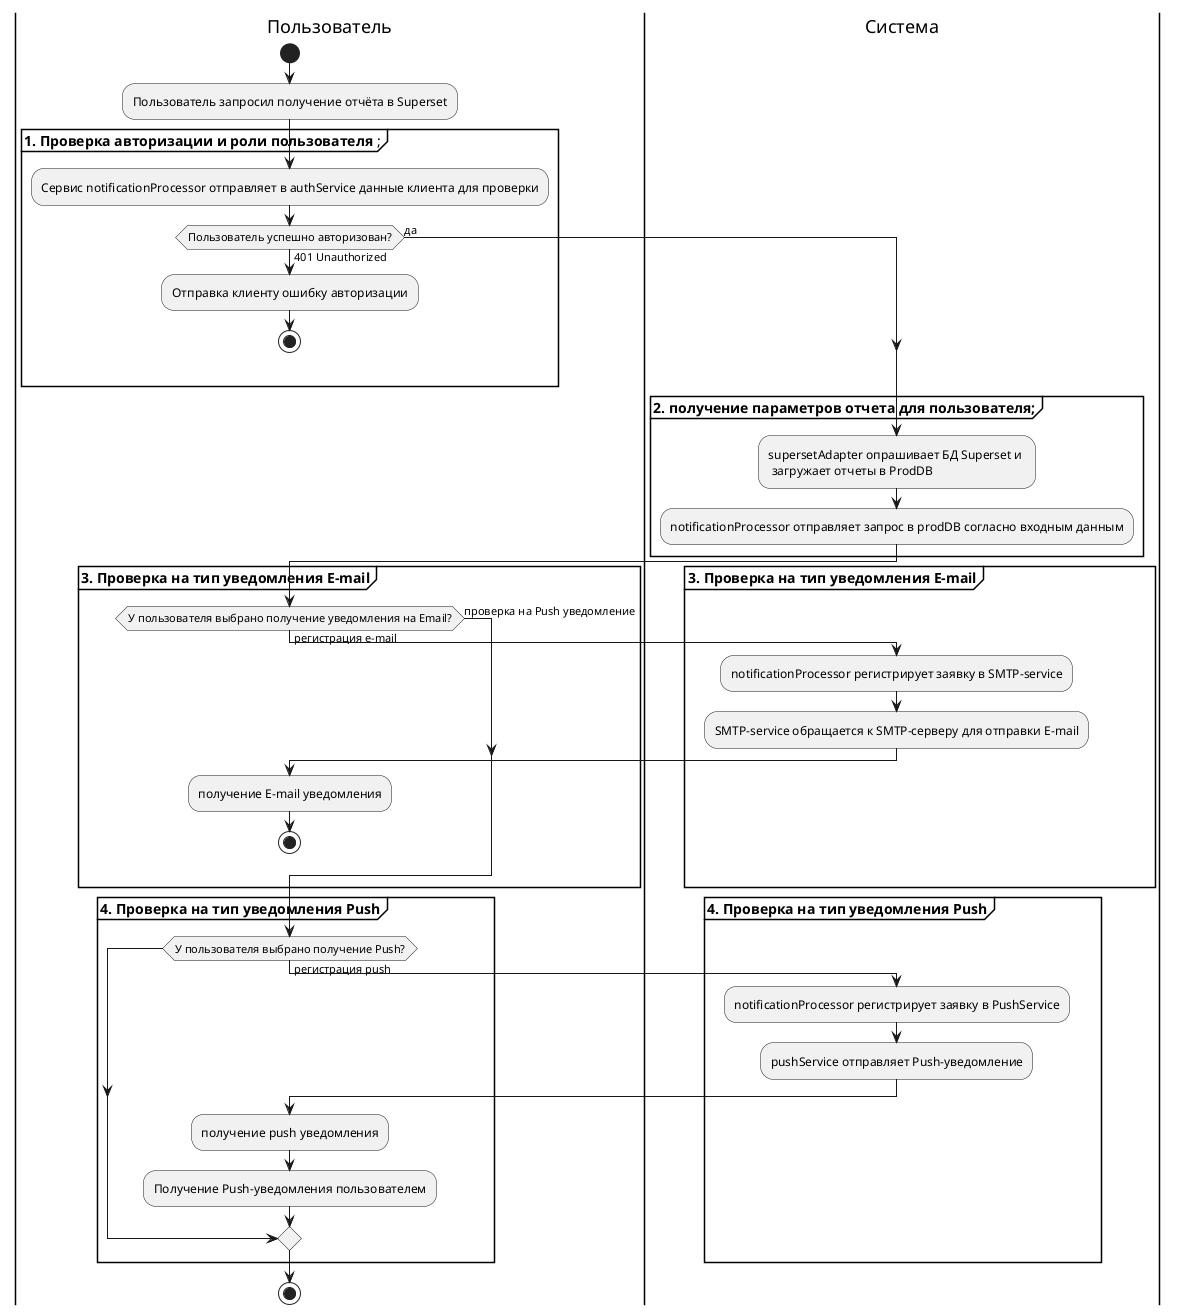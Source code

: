 @startuml
|Пользователь|
start
:Пользователь запросил получение отчёта в Superset;
group <b>1. Проверка авторизации и роли пользователя </b>;
:Сервис notificationProcessor отправляет в authService данные клиента для проверки;
if (Пользователь успешно авторизован?) then (401 Unauthorized)
:Отправка клиенту ошибку авторизации;
stop;
else (да)
endif
end group

|Система|
group <b>2. получение параметров отчета для пользователя;
:supersetAdapter опрашивает БД Superset и \n загружает отчеты в ProdDB;
:notificationProcessor отправляет запрос в prodDB согласно входным данным;
end group;
|Пользователь|
group <b>3. Проверка на тип уведомления E-mail
if (У пользователя выбрано получение уведомления на Email?) then (регистрация e-mail)
|Система|
:notificationProcessor регистрирует заявку в SMTP-service;
:SMTP-service обращается к SMTP-серверу для отправки E-mail;
|Пользователь|
:получение E-mail уведомления;
stop
else (проверка на Push уведомление)
endif;
end group;
|Пользователь|
group <b>4. Проверка на тип уведомления Push
if (У пользователя выбрано получение Push?) then (регистрация push)
|Система|
:notificationProcessor регистрирует заявку в PushService;
:pushService отправляет Push-уведомление;
|Пользователь|
:получение push уведомления;
|Пользователь|
:Получение Push-уведомления пользователем;
end if;
end group;

stop

@enduml
